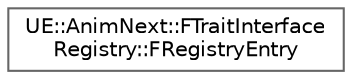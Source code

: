 digraph "Graphical Class Hierarchy"
{
 // INTERACTIVE_SVG=YES
 // LATEX_PDF_SIZE
  bgcolor="transparent";
  edge [fontname=Helvetica,fontsize=10,labelfontname=Helvetica,labelfontsize=10];
  node [fontname=Helvetica,fontsize=10,shape=box,height=0.2,width=0.4];
  rankdir="LR";
  Node0 [id="Node000000",label="UE::AnimNext::FTraitInterface\lRegistry::FRegistryEntry",height=0.2,width=0.4,color="grey40", fillcolor="white", style="filled",URL="$d2/d26/structUE_1_1AnimNext_1_1FTraitInterfaceRegistry_1_1FRegistryEntry.html",tooltip=" "];
}

